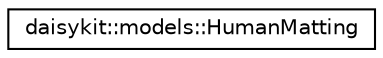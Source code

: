 digraph "Graphical Class Hierarchy"
{
 // LATEX_PDF_SIZE
  edge [fontname="Helvetica",fontsize="10",labelfontname="Helvetica",labelfontsize="10"];
  node [fontname="Helvetica",fontsize="10",shape=record];
  rankdir="LR";
  Node0 [label="daisykit::models::HumanMatting",height=0.2,width=0.4,color="black", fillcolor="white", style="filled",URL="$classdaisykit_1_1models_1_1HumanMatting.html",tooltip=" "];
}
